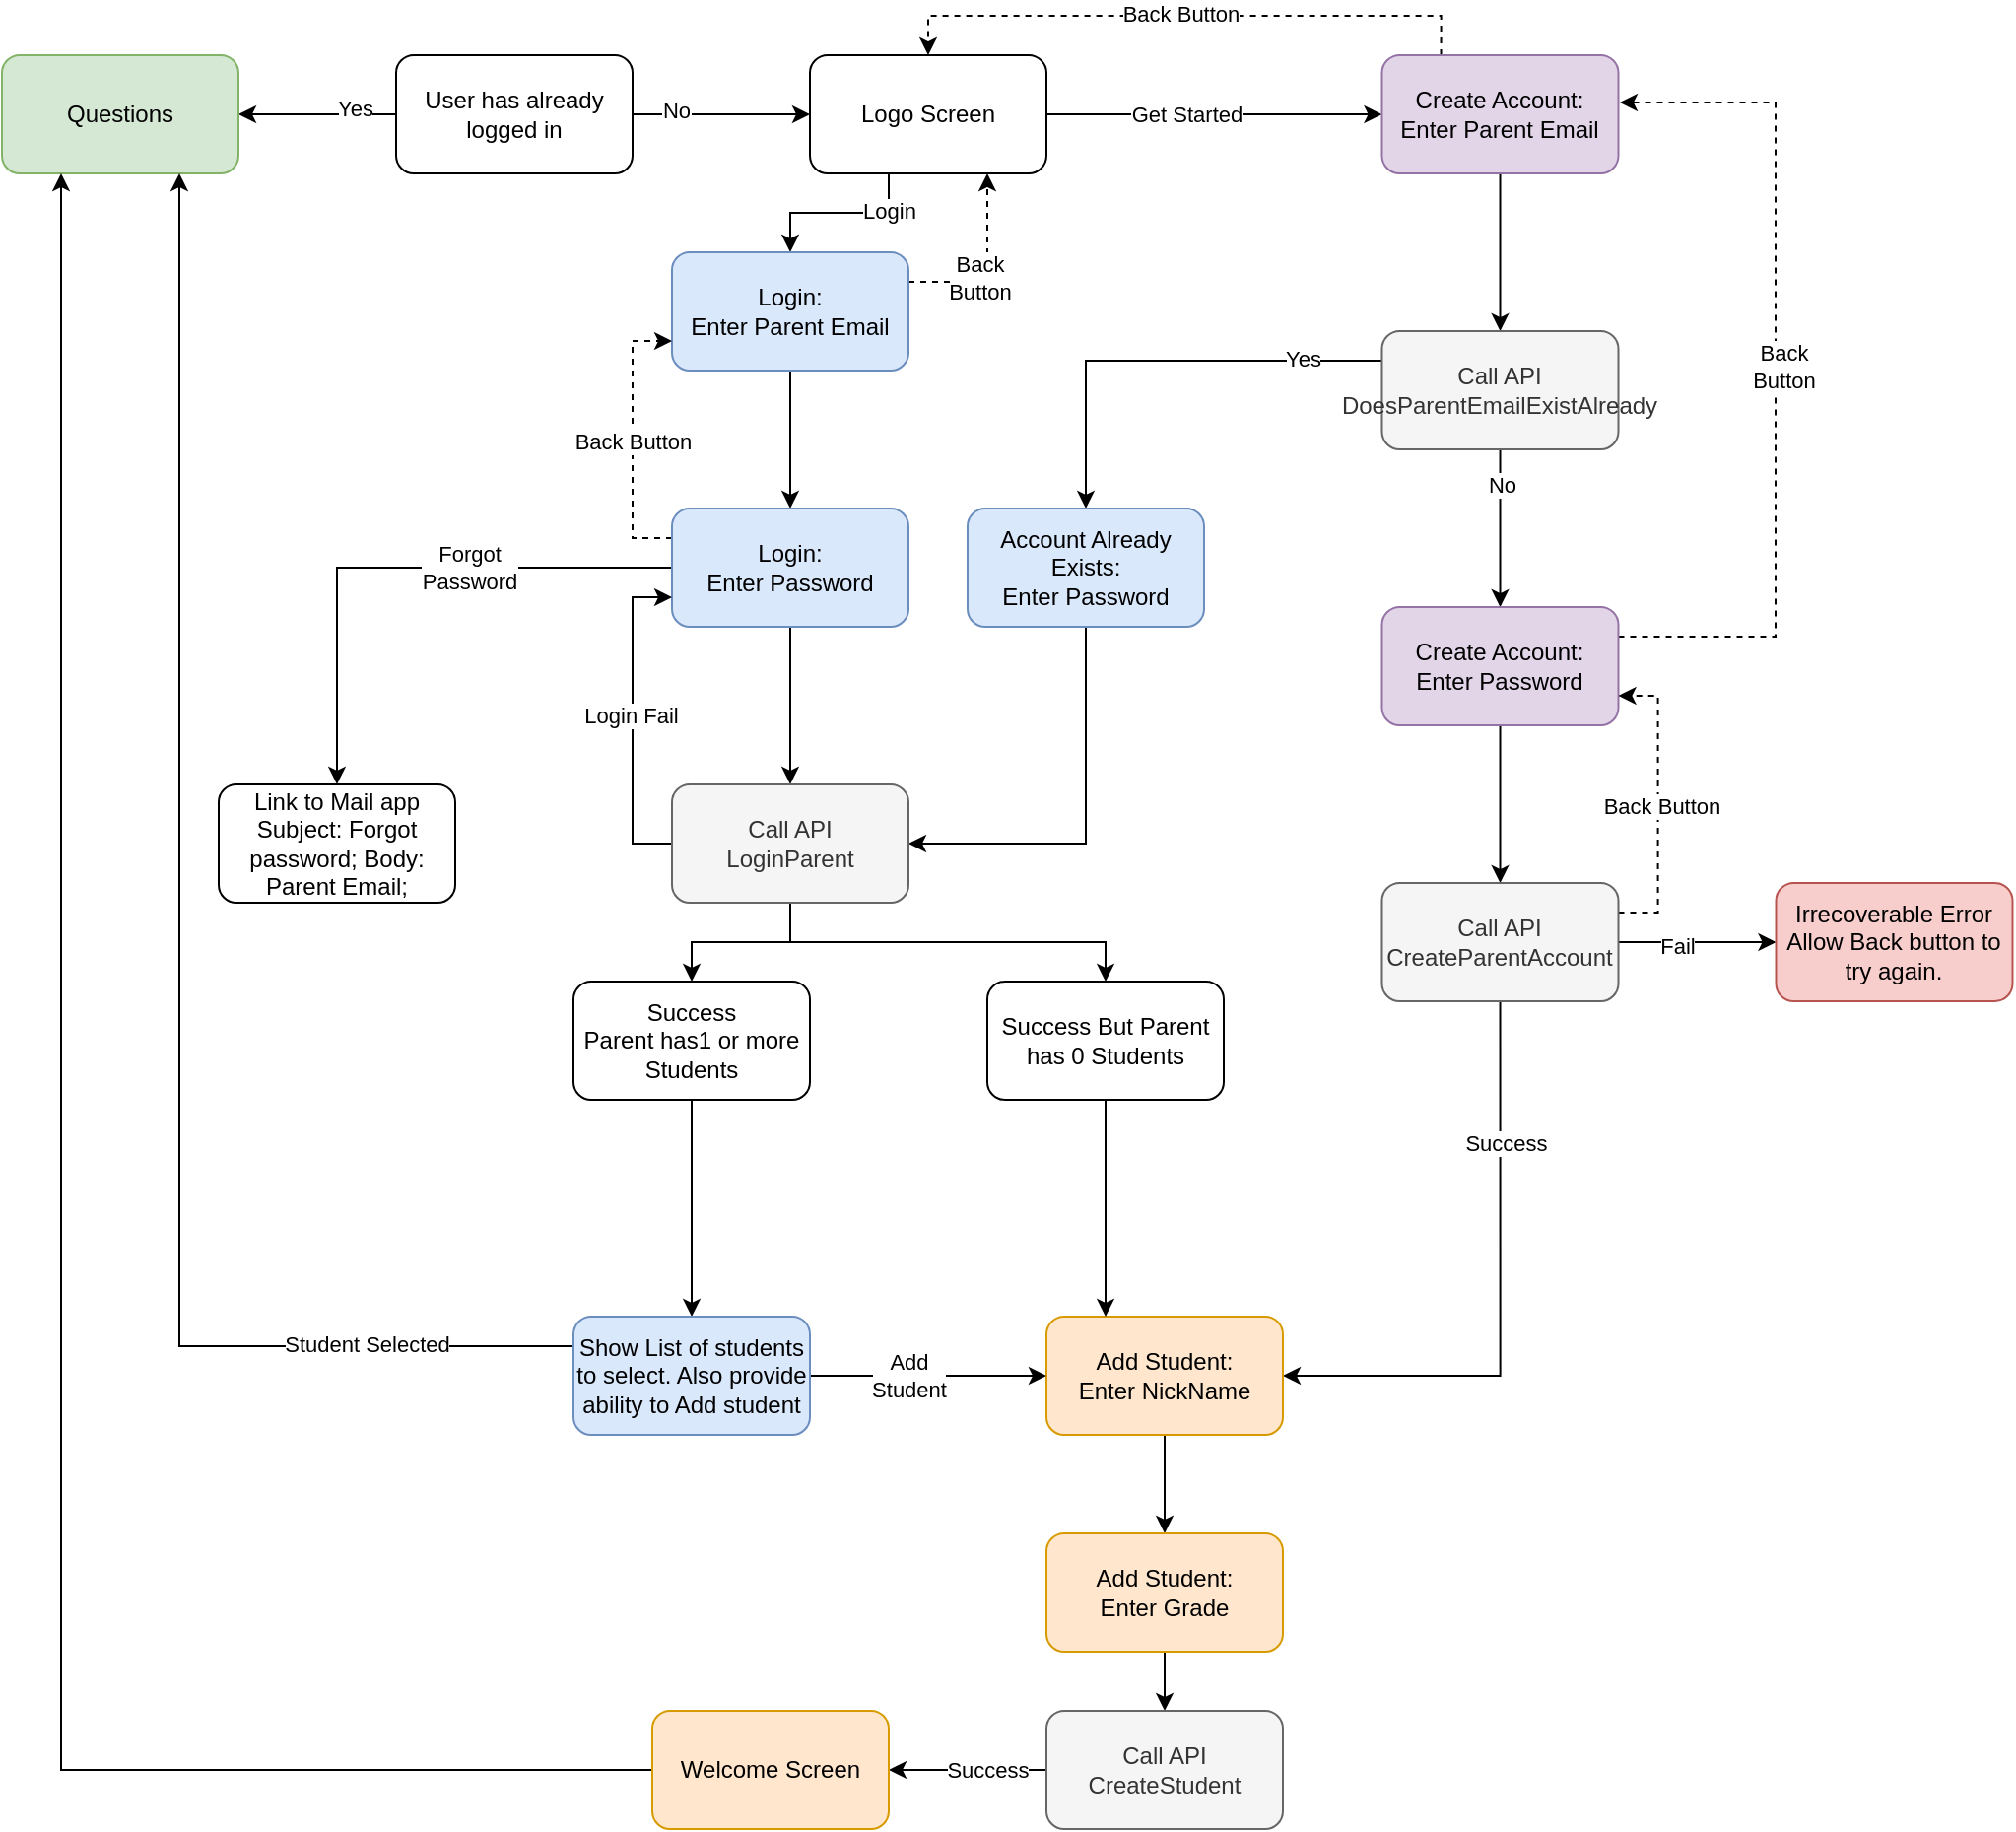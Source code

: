 <mxfile version="21.7.2" type="github">
  <diagram name="Page-1" id="vmIVtsfUiU3wfmPA_YQA">
    <mxGraphModel dx="2954" dy="1142" grid="1" gridSize="10" guides="1" tooltips="1" connect="1" arrows="1" fold="1" page="1" pageScale="1" pageWidth="1100" pageHeight="850" math="0" shadow="0">
      <root>
        <mxCell id="0" />
        <mxCell id="1" parent="0" />
        <mxCell id="P5cGoQy2PzddgMnJaDp2-16" value="" style="edgeStyle=orthogonalEdgeStyle;rounded=0;orthogonalLoop=1;jettySize=auto;html=1;entryX=0;entryY=0.5;entryDx=0;entryDy=0;" parent="1" source="P5cGoQy2PzddgMnJaDp2-1" target="P5cGoQy2PzddgMnJaDp2-21" edge="1">
          <mxGeometry relative="1" as="geometry">
            <mxPoint x="480" y="140" as="targetPoint" />
          </mxGeometry>
        </mxCell>
        <mxCell id="P5cGoQy2PzddgMnJaDp2-20" value="No" style="edgeLabel;html=1;align=center;verticalAlign=middle;resizable=0;points=[];" parent="P5cGoQy2PzddgMnJaDp2-16" vertex="1" connectable="0">
          <mxGeometry x="-0.514" y="2" relative="1" as="geometry">
            <mxPoint as="offset" />
          </mxGeometry>
        </mxCell>
        <mxCell id="P5cGoQy2PzddgMnJaDp2-18" value="" style="edgeStyle=orthogonalEdgeStyle;rounded=0;orthogonalLoop=1;jettySize=auto;html=1;" parent="1" source="P5cGoQy2PzddgMnJaDp2-1" target="P5cGoQy2PzddgMnJaDp2-17" edge="1">
          <mxGeometry relative="1" as="geometry" />
        </mxCell>
        <mxCell id="P5cGoQy2PzddgMnJaDp2-19" value="Yes" style="edgeLabel;html=1;align=center;verticalAlign=middle;resizable=0;points=[];" parent="P5cGoQy2PzddgMnJaDp2-18" vertex="1" connectable="0">
          <mxGeometry x="-0.475" y="-3" relative="1" as="geometry">
            <mxPoint as="offset" />
          </mxGeometry>
        </mxCell>
        <mxCell id="P5cGoQy2PzddgMnJaDp2-1" value="User has already logged in" style="rounded=1;whiteSpace=wrap;html=1;" parent="1" vertex="1">
          <mxGeometry x="270" y="110" width="120" height="60" as="geometry" />
        </mxCell>
        <mxCell id="P5cGoQy2PzddgMnJaDp2-17" value="Questions" style="rounded=1;whiteSpace=wrap;html=1;fillColor=#d5e8d4;strokeColor=#82b366;" parent="1" vertex="1">
          <mxGeometry x="70" y="110" width="120" height="60" as="geometry" />
        </mxCell>
        <mxCell id="P5cGoQy2PzddgMnJaDp2-23" value="" style="edgeStyle=orthogonalEdgeStyle;rounded=0;orthogonalLoop=1;jettySize=auto;html=1;exitX=1;exitY=0.5;exitDx=0;exitDy=0;" parent="1" source="P5cGoQy2PzddgMnJaDp2-21" target="P5cGoQy2PzddgMnJaDp2-22" edge="1">
          <mxGeometry relative="1" as="geometry">
            <mxPoint x="710" y="200" as="sourcePoint" />
          </mxGeometry>
        </mxCell>
        <mxCell id="P5cGoQy2PzddgMnJaDp2-24" value="Get Started" style="edgeLabel;html=1;align=center;verticalAlign=middle;resizable=0;points=[];" parent="P5cGoQy2PzddgMnJaDp2-23" vertex="1" connectable="0">
          <mxGeometry x="-0.525" relative="1" as="geometry">
            <mxPoint x="30" as="offset" />
          </mxGeometry>
        </mxCell>
        <mxCell id="P5cGoQy2PzddgMnJaDp2-50" style="edgeStyle=orthogonalEdgeStyle;rounded=0;orthogonalLoop=1;jettySize=auto;html=1;exitX=0.5;exitY=1;exitDx=0;exitDy=0;" parent="1" source="P5cGoQy2PzddgMnJaDp2-21" target="P5cGoQy2PzddgMnJaDp2-25" edge="1">
          <mxGeometry relative="1" as="geometry">
            <Array as="points">
              <mxPoint x="520" y="170" />
              <mxPoint x="520" y="190" />
              <mxPoint x="470" y="190" />
            </Array>
          </mxGeometry>
        </mxCell>
        <mxCell id="P5cGoQy2PzddgMnJaDp2-51" value="Login" style="edgeLabel;html=1;align=center;verticalAlign=middle;resizable=0;points=[];" parent="P5cGoQy2PzddgMnJaDp2-50" vertex="1" connectable="0">
          <mxGeometry x="-0.301" relative="1" as="geometry">
            <mxPoint as="offset" />
          </mxGeometry>
        </mxCell>
        <mxCell id="P5cGoQy2PzddgMnJaDp2-21" value="Logo Screen" style="rounded=1;whiteSpace=wrap;html=1;" parent="1" vertex="1">
          <mxGeometry x="480" y="110" width="120" height="60" as="geometry" />
        </mxCell>
        <mxCell id="P5cGoQy2PzddgMnJaDp2-30" value="" style="edgeStyle=orthogonalEdgeStyle;rounded=0;orthogonalLoop=1;jettySize=auto;html=1;" parent="1" source="P5cGoQy2PzddgMnJaDp2-22" target="P5cGoQy2PzddgMnJaDp2-29" edge="1">
          <mxGeometry relative="1" as="geometry" />
        </mxCell>
        <mxCell id="5v7Toj7J83Ppl3yIPvHp-8" style="edgeStyle=orthogonalEdgeStyle;rounded=0;orthogonalLoop=1;jettySize=auto;html=1;exitX=0.25;exitY=0;exitDx=0;exitDy=0;entryX=0.5;entryY=0;entryDx=0;entryDy=0;dashed=1;" edge="1" parent="1" source="P5cGoQy2PzddgMnJaDp2-22" target="P5cGoQy2PzddgMnJaDp2-21">
          <mxGeometry relative="1" as="geometry" />
        </mxCell>
        <mxCell id="5v7Toj7J83Ppl3yIPvHp-9" value="Back Button" style="edgeLabel;html=1;align=center;verticalAlign=middle;resizable=0;points=[];" vertex="1" connectable="0" parent="5v7Toj7J83Ppl3yIPvHp-8">
          <mxGeometry x="0.014" y="-1" relative="1" as="geometry">
            <mxPoint as="offset" />
          </mxGeometry>
        </mxCell>
        <mxCell id="P5cGoQy2PzddgMnJaDp2-22" value="Create Account:&lt;br&gt;Enter Parent Email" style="whiteSpace=wrap;html=1;rounded=1;fillColor=#e1d5e7;strokeColor=#9673a6;" parent="1" vertex="1">
          <mxGeometry x="770.25" y="110" width="120" height="60" as="geometry" />
        </mxCell>
        <mxCell id="P5cGoQy2PzddgMnJaDp2-37" style="edgeStyle=orthogonalEdgeStyle;rounded=0;orthogonalLoop=1;jettySize=auto;html=1;exitX=0.5;exitY=1;exitDx=0;exitDy=0;entryX=0.5;entryY=0;entryDx=0;entryDy=0;" parent="1" source="P5cGoQy2PzddgMnJaDp2-25" target="P5cGoQy2PzddgMnJaDp2-34" edge="1">
          <mxGeometry relative="1" as="geometry" />
        </mxCell>
        <mxCell id="P5cGoQy2PzddgMnJaDp2-85" style="edgeStyle=orthogonalEdgeStyle;rounded=0;orthogonalLoop=1;jettySize=auto;html=1;exitX=1;exitY=0.25;exitDx=0;exitDy=0;entryX=0.75;entryY=1;entryDx=0;entryDy=0;dashed=1;" parent="1" source="P5cGoQy2PzddgMnJaDp2-25" target="P5cGoQy2PzddgMnJaDp2-21" edge="1">
          <mxGeometry relative="1" as="geometry" />
        </mxCell>
        <mxCell id="P5cGoQy2PzddgMnJaDp2-86" value="Back &lt;br&gt;Button" style="edgeLabel;html=1;align=center;verticalAlign=middle;resizable=0;points=[];" parent="P5cGoQy2PzddgMnJaDp2-85" vertex="1" connectable="0">
          <mxGeometry x="-0.242" y="2" relative="1" as="geometry">
            <mxPoint as="offset" />
          </mxGeometry>
        </mxCell>
        <mxCell id="P5cGoQy2PzddgMnJaDp2-25" value="Login:&lt;br&gt;Enter Parent Email" style="whiteSpace=wrap;html=1;rounded=1;fillColor=#dae8fc;strokeColor=#6c8ebf;" parent="1" vertex="1">
          <mxGeometry x="410" y="210" width="120" height="60" as="geometry" />
        </mxCell>
        <mxCell id="P5cGoQy2PzddgMnJaDp2-32" value="" style="edgeStyle=orthogonalEdgeStyle;rounded=0;orthogonalLoop=1;jettySize=auto;html=1;" parent="1" source="P5cGoQy2PzddgMnJaDp2-29" target="P5cGoQy2PzddgMnJaDp2-31" edge="1">
          <mxGeometry relative="1" as="geometry" />
        </mxCell>
        <mxCell id="P5cGoQy2PzddgMnJaDp2-33" value="No" style="edgeLabel;html=1;align=center;verticalAlign=middle;resizable=0;points=[];" parent="P5cGoQy2PzddgMnJaDp2-32" vertex="1" connectable="0">
          <mxGeometry x="-0.55" relative="1" as="geometry">
            <mxPoint as="offset" />
          </mxGeometry>
        </mxCell>
        <mxCell id="P5cGoQy2PzddgMnJaDp2-52" style="edgeStyle=orthogonalEdgeStyle;rounded=0;orthogonalLoop=1;jettySize=auto;html=1;exitX=0;exitY=0.25;exitDx=0;exitDy=0;entryX=0.5;entryY=0;entryDx=0;entryDy=0;" parent="1" source="P5cGoQy2PzddgMnJaDp2-29" target="P5cGoQy2PzddgMnJaDp2-43" edge="1">
          <mxGeometry relative="1" as="geometry" />
        </mxCell>
        <mxCell id="P5cGoQy2PzddgMnJaDp2-53" value="Yes" style="edgeLabel;html=1;align=center;verticalAlign=middle;resizable=0;points=[];" parent="P5cGoQy2PzddgMnJaDp2-52" vertex="1" connectable="0">
          <mxGeometry x="-0.642" y="-1" relative="1" as="geometry">
            <mxPoint as="offset" />
          </mxGeometry>
        </mxCell>
        <mxCell id="P5cGoQy2PzddgMnJaDp2-29" value="Call API&lt;br&gt;DoesParentEmailExistAlready" style="whiteSpace=wrap;html=1;rounded=1;fillColor=#f5f5f5;fontColor=#333333;strokeColor=#666666;" parent="1" vertex="1">
          <mxGeometry x="770.25" y="250" width="120" height="60" as="geometry" />
        </mxCell>
        <mxCell id="P5cGoQy2PzddgMnJaDp2-39" value="" style="edgeStyle=orthogonalEdgeStyle;rounded=0;orthogonalLoop=1;jettySize=auto;html=1;" parent="1" source="P5cGoQy2PzddgMnJaDp2-31" target="P5cGoQy2PzddgMnJaDp2-38" edge="1">
          <mxGeometry relative="1" as="geometry" />
        </mxCell>
        <mxCell id="5v7Toj7J83Ppl3yIPvHp-13" style="edgeStyle=orthogonalEdgeStyle;rounded=0;orthogonalLoop=1;jettySize=auto;html=1;exitX=1;exitY=0.25;exitDx=0;exitDy=0;entryX=1.006;entryY=0.4;entryDx=0;entryDy=0;entryPerimeter=0;dashed=1;" edge="1" parent="1" source="P5cGoQy2PzddgMnJaDp2-31" target="P5cGoQy2PzddgMnJaDp2-22">
          <mxGeometry relative="1" as="geometry">
            <Array as="points">
              <mxPoint x="970" y="405" />
              <mxPoint x="970" y="134" />
            </Array>
          </mxGeometry>
        </mxCell>
        <mxCell id="5v7Toj7J83Ppl3yIPvHp-14" value="Back&lt;br&gt;Button" style="edgeLabel;html=1;align=center;verticalAlign=middle;resizable=0;points=[];" vertex="1" connectable="0" parent="5v7Toj7J83Ppl3yIPvHp-13">
          <mxGeometry x="0.013" y="-4" relative="1" as="geometry">
            <mxPoint as="offset" />
          </mxGeometry>
        </mxCell>
        <mxCell id="P5cGoQy2PzddgMnJaDp2-31" value="Create Account:&lt;br&gt;Enter Password" style="whiteSpace=wrap;html=1;rounded=1;fillColor=#e1d5e7;strokeColor=#9673a6;" parent="1" vertex="1">
          <mxGeometry x="770.25" y="390" width="120" height="60" as="geometry" />
        </mxCell>
        <mxCell id="P5cGoQy2PzddgMnJaDp2-48" value="" style="edgeStyle=orthogonalEdgeStyle;rounded=0;orthogonalLoop=1;jettySize=auto;html=1;" parent="1" source="P5cGoQy2PzddgMnJaDp2-34" target="P5cGoQy2PzddgMnJaDp2-47" edge="1">
          <mxGeometry relative="1" as="geometry" />
        </mxCell>
        <mxCell id="P5cGoQy2PzddgMnJaDp2-83" style="edgeStyle=orthogonalEdgeStyle;rounded=0;orthogonalLoop=1;jettySize=auto;html=1;exitX=0;exitY=0.25;exitDx=0;exitDy=0;entryX=0;entryY=0.75;entryDx=0;entryDy=0;dashed=1;" parent="1" source="P5cGoQy2PzddgMnJaDp2-34" target="P5cGoQy2PzddgMnJaDp2-25" edge="1">
          <mxGeometry relative="1" as="geometry" />
        </mxCell>
        <mxCell id="P5cGoQy2PzddgMnJaDp2-84" value="Back Button" style="edgeLabel;html=1;align=center;verticalAlign=middle;resizable=0;points=[];" parent="P5cGoQy2PzddgMnJaDp2-83" vertex="1" connectable="0">
          <mxGeometry x="-0.007" relative="1" as="geometry">
            <mxPoint as="offset" />
          </mxGeometry>
        </mxCell>
        <mxCell id="P5cGoQy2PzddgMnJaDp2-90" value="" style="edgeStyle=orthogonalEdgeStyle;rounded=0;orthogonalLoop=1;jettySize=auto;html=1;" parent="1" source="P5cGoQy2PzddgMnJaDp2-34" target="P5cGoQy2PzddgMnJaDp2-89" edge="1">
          <mxGeometry relative="1" as="geometry" />
        </mxCell>
        <mxCell id="P5cGoQy2PzddgMnJaDp2-91" value="Forgot &lt;br&gt;Password" style="edgeLabel;html=1;align=center;verticalAlign=middle;resizable=0;points=[];" parent="P5cGoQy2PzddgMnJaDp2-90" vertex="1" connectable="0">
          <mxGeometry x="-0.463" y="2" relative="1" as="geometry">
            <mxPoint x="-28" y="-2" as="offset" />
          </mxGeometry>
        </mxCell>
        <mxCell id="P5cGoQy2PzddgMnJaDp2-34" value="Login:&lt;br&gt;Enter Password" style="whiteSpace=wrap;html=1;rounded=1;fillColor=#dae8fc;strokeColor=#6c8ebf;" parent="1" vertex="1">
          <mxGeometry x="410" y="340" width="120" height="60" as="geometry" />
        </mxCell>
        <mxCell id="P5cGoQy2PzddgMnJaDp2-79" style="edgeStyle=orthogonalEdgeStyle;rounded=0;orthogonalLoop=1;jettySize=auto;html=1;exitX=0.5;exitY=1;exitDx=0;exitDy=0;entryX=1;entryY=0.5;entryDx=0;entryDy=0;" parent="1" source="P5cGoQy2PzddgMnJaDp2-38" target="P5cGoQy2PzddgMnJaDp2-40" edge="1">
          <mxGeometry relative="1" as="geometry" />
        </mxCell>
        <mxCell id="P5cGoQy2PzddgMnJaDp2-80" value="Success" style="edgeLabel;html=1;align=center;verticalAlign=middle;resizable=0;points=[];" parent="P5cGoQy2PzddgMnJaDp2-79" vertex="1" connectable="0">
          <mxGeometry x="-0.523" y="2" relative="1" as="geometry">
            <mxPoint as="offset" />
          </mxGeometry>
        </mxCell>
        <mxCell id="5v7Toj7J83Ppl3yIPvHp-2" value="" style="edgeStyle=orthogonalEdgeStyle;rounded=0;orthogonalLoop=1;jettySize=auto;html=1;" edge="1" parent="1" source="P5cGoQy2PzddgMnJaDp2-38" target="5v7Toj7J83Ppl3yIPvHp-1">
          <mxGeometry relative="1" as="geometry" />
        </mxCell>
        <mxCell id="5v7Toj7J83Ppl3yIPvHp-3" value="Fail" style="edgeLabel;html=1;align=center;verticalAlign=middle;resizable=0;points=[];" vertex="1" connectable="0" parent="5v7Toj7J83Ppl3yIPvHp-2">
          <mxGeometry x="-0.281" y="-2" relative="1" as="geometry">
            <mxPoint as="offset" />
          </mxGeometry>
        </mxCell>
        <mxCell id="5v7Toj7J83Ppl3yIPvHp-4" style="edgeStyle=orthogonalEdgeStyle;rounded=0;orthogonalLoop=1;jettySize=auto;html=1;exitX=1;exitY=0.25;exitDx=0;exitDy=0;entryX=1;entryY=0.75;entryDx=0;entryDy=0;dashed=1;" edge="1" parent="1" source="P5cGoQy2PzddgMnJaDp2-38" target="P5cGoQy2PzddgMnJaDp2-31">
          <mxGeometry relative="1" as="geometry" />
        </mxCell>
        <mxCell id="5v7Toj7J83Ppl3yIPvHp-5" value="Back Button" style="edgeLabel;html=1;align=center;verticalAlign=middle;resizable=0;points=[];" vertex="1" connectable="0" parent="5v7Toj7J83Ppl3yIPvHp-4">
          <mxGeometry x="-0.006" y="-1" relative="1" as="geometry">
            <mxPoint as="offset" />
          </mxGeometry>
        </mxCell>
        <mxCell id="P5cGoQy2PzddgMnJaDp2-38" value="Call API&lt;br&gt;CreateParentAccount" style="whiteSpace=wrap;html=1;rounded=1;fillColor=#f5f5f5;fontColor=#333333;strokeColor=#666666;" parent="1" vertex="1">
          <mxGeometry x="770.25" y="530" width="120" height="60" as="geometry" />
        </mxCell>
        <mxCell id="P5cGoQy2PzddgMnJaDp2-71" value="" style="edgeStyle=orthogonalEdgeStyle;rounded=0;orthogonalLoop=1;jettySize=auto;html=1;" parent="1" source="P5cGoQy2PzddgMnJaDp2-40" target="P5cGoQy2PzddgMnJaDp2-70" edge="1">
          <mxGeometry relative="1" as="geometry" />
        </mxCell>
        <mxCell id="P5cGoQy2PzddgMnJaDp2-40" value="Add Student:&lt;br&gt;Enter NickName" style="whiteSpace=wrap;html=1;rounded=1;fillColor=#ffe6cc;strokeColor=#d79b00;" parent="1" vertex="1">
          <mxGeometry x="600" y="750" width="120" height="60" as="geometry" />
        </mxCell>
        <mxCell id="P5cGoQy2PzddgMnJaDp2-46" value="" style="edgeStyle=orthogonalEdgeStyle;rounded=0;orthogonalLoop=1;jettySize=auto;html=1;entryX=1;entryY=0.5;entryDx=0;entryDy=0;exitX=0.5;exitY=1;exitDx=0;exitDy=0;" parent="1" source="P5cGoQy2PzddgMnJaDp2-43" target="P5cGoQy2PzddgMnJaDp2-47" edge="1">
          <mxGeometry relative="1" as="geometry" />
        </mxCell>
        <mxCell id="P5cGoQy2PzddgMnJaDp2-43" value="Account Already Exists:&lt;br&gt;Enter Password" style="whiteSpace=wrap;html=1;rounded=1;fillColor=#dae8fc;strokeColor=#6c8ebf;" parent="1" vertex="1">
          <mxGeometry x="560" y="340" width="120" height="60" as="geometry" />
        </mxCell>
        <mxCell id="P5cGoQy2PzddgMnJaDp2-63" style="edgeStyle=orthogonalEdgeStyle;rounded=0;orthogonalLoop=1;jettySize=auto;html=1;exitX=0.5;exitY=1;exitDx=0;exitDy=0;entryX=0.5;entryY=0;entryDx=0;entryDy=0;" parent="1" source="P5cGoQy2PzddgMnJaDp2-47" target="P5cGoQy2PzddgMnJaDp2-58" edge="1">
          <mxGeometry relative="1" as="geometry" />
        </mxCell>
        <mxCell id="P5cGoQy2PzddgMnJaDp2-66" style="edgeStyle=orthogonalEdgeStyle;rounded=0;orthogonalLoop=1;jettySize=auto;html=1;exitX=0.5;exitY=1;exitDx=0;exitDy=0;" parent="1" source="P5cGoQy2PzddgMnJaDp2-47" target="P5cGoQy2PzddgMnJaDp2-65" edge="1">
          <mxGeometry relative="1" as="geometry" />
        </mxCell>
        <mxCell id="P5cGoQy2PzddgMnJaDp2-81" style="edgeStyle=orthogonalEdgeStyle;rounded=0;orthogonalLoop=1;jettySize=auto;html=1;exitX=0;exitY=0.5;exitDx=0;exitDy=0;entryX=0;entryY=0.75;entryDx=0;entryDy=0;" parent="1" source="P5cGoQy2PzddgMnJaDp2-47" target="P5cGoQy2PzddgMnJaDp2-34" edge="1">
          <mxGeometry relative="1" as="geometry" />
        </mxCell>
        <mxCell id="P5cGoQy2PzddgMnJaDp2-82" value="Login Fail" style="edgeLabel;html=1;align=center;verticalAlign=middle;resizable=0;points=[];" parent="P5cGoQy2PzddgMnJaDp2-81" vertex="1" connectable="0">
          <mxGeometry x="0.031" y="1" relative="1" as="geometry">
            <mxPoint as="offset" />
          </mxGeometry>
        </mxCell>
        <mxCell id="P5cGoQy2PzddgMnJaDp2-47" value="Call API&lt;br&gt;LoginParent" style="whiteSpace=wrap;html=1;rounded=1;fillColor=#f5f5f5;fontColor=#333333;strokeColor=#666666;" parent="1" vertex="1">
          <mxGeometry x="410" y="480" width="120" height="60" as="geometry" />
        </mxCell>
        <mxCell id="P5cGoQy2PzddgMnJaDp2-60" value="" style="edgeStyle=orthogonalEdgeStyle;rounded=0;orthogonalLoop=1;jettySize=auto;html=1;" parent="1" source="P5cGoQy2PzddgMnJaDp2-58" target="P5cGoQy2PzddgMnJaDp2-59" edge="1">
          <mxGeometry relative="1" as="geometry" />
        </mxCell>
        <mxCell id="P5cGoQy2PzddgMnJaDp2-58" value="Success&lt;br&gt;Parent has1 or more Students" style="whiteSpace=wrap;html=1;rounded=1;" parent="1" vertex="1">
          <mxGeometry x="360" y="580" width="120" height="60" as="geometry" />
        </mxCell>
        <mxCell id="P5cGoQy2PzddgMnJaDp2-61" style="edgeStyle=orthogonalEdgeStyle;rounded=0;orthogonalLoop=1;jettySize=auto;html=1;exitX=0;exitY=0.25;exitDx=0;exitDy=0;entryX=0.75;entryY=1;entryDx=0;entryDy=0;" parent="1" source="P5cGoQy2PzddgMnJaDp2-59" target="P5cGoQy2PzddgMnJaDp2-17" edge="1">
          <mxGeometry relative="1" as="geometry" />
        </mxCell>
        <mxCell id="P5cGoQy2PzddgMnJaDp2-62" value="Student Selected" style="edgeLabel;html=1;align=center;verticalAlign=middle;resizable=0;points=[];" parent="P5cGoQy2PzddgMnJaDp2-61" vertex="1" connectable="0">
          <mxGeometry x="-0.735" y="-1" relative="1" as="geometry">
            <mxPoint as="offset" />
          </mxGeometry>
        </mxCell>
        <mxCell id="P5cGoQy2PzddgMnJaDp2-68" style="edgeStyle=orthogonalEdgeStyle;rounded=0;orthogonalLoop=1;jettySize=auto;html=1;" parent="1" source="P5cGoQy2PzddgMnJaDp2-59" target="P5cGoQy2PzddgMnJaDp2-40" edge="1">
          <mxGeometry relative="1" as="geometry" />
        </mxCell>
        <mxCell id="P5cGoQy2PzddgMnJaDp2-69" value="Add &lt;br&gt;Student" style="edgeLabel;html=1;align=center;verticalAlign=middle;resizable=0;points=[];" parent="P5cGoQy2PzddgMnJaDp2-68" vertex="1" connectable="0">
          <mxGeometry x="-0.521" relative="1" as="geometry">
            <mxPoint x="21" as="offset" />
          </mxGeometry>
        </mxCell>
        <mxCell id="P5cGoQy2PzddgMnJaDp2-59" value="Show List of students to select. Also provide ability to Add student" style="whiteSpace=wrap;html=1;rounded=1;fillColor=#dae8fc;strokeColor=#6c8ebf;" parent="1" vertex="1">
          <mxGeometry x="360" y="750" width="120" height="60" as="geometry" />
        </mxCell>
        <mxCell id="P5cGoQy2PzddgMnJaDp2-67" style="edgeStyle=orthogonalEdgeStyle;rounded=0;orthogonalLoop=1;jettySize=auto;html=1;exitX=0.5;exitY=1;exitDx=0;exitDy=0;entryX=0.25;entryY=0;entryDx=0;entryDy=0;" parent="1" source="P5cGoQy2PzddgMnJaDp2-65" target="P5cGoQy2PzddgMnJaDp2-40" edge="1">
          <mxGeometry relative="1" as="geometry" />
        </mxCell>
        <mxCell id="P5cGoQy2PzddgMnJaDp2-65" value="Success But Parent has 0 Students" style="whiteSpace=wrap;html=1;rounded=1;" parent="1" vertex="1">
          <mxGeometry x="570" y="580" width="120" height="60" as="geometry" />
        </mxCell>
        <mxCell id="P5cGoQy2PzddgMnJaDp2-73" value="" style="edgeStyle=orthogonalEdgeStyle;rounded=0;orthogonalLoop=1;jettySize=auto;html=1;" parent="1" source="P5cGoQy2PzddgMnJaDp2-70" target="P5cGoQy2PzddgMnJaDp2-72" edge="1">
          <mxGeometry relative="1" as="geometry" />
        </mxCell>
        <mxCell id="P5cGoQy2PzddgMnJaDp2-70" value="Add Student:&lt;br&gt;Enter Grade" style="whiteSpace=wrap;html=1;rounded=1;fillColor=#ffe6cc;strokeColor=#d79b00;" parent="1" vertex="1">
          <mxGeometry x="600" y="860" width="120" height="60" as="geometry" />
        </mxCell>
        <mxCell id="P5cGoQy2PzddgMnJaDp2-75" value="" style="edgeStyle=orthogonalEdgeStyle;rounded=0;orthogonalLoop=1;jettySize=auto;html=1;" parent="1" source="P5cGoQy2PzddgMnJaDp2-72" target="P5cGoQy2PzddgMnJaDp2-74" edge="1">
          <mxGeometry relative="1" as="geometry" />
        </mxCell>
        <mxCell id="P5cGoQy2PzddgMnJaDp2-76" value="Success" style="edgeLabel;html=1;align=center;verticalAlign=middle;resizable=0;points=[];" parent="P5cGoQy2PzddgMnJaDp2-75" vertex="1" connectable="0">
          <mxGeometry x="-0.551" y="2" relative="1" as="geometry">
            <mxPoint x="-12" y="-2" as="offset" />
          </mxGeometry>
        </mxCell>
        <mxCell id="P5cGoQy2PzddgMnJaDp2-72" value="Call API&lt;br&gt;CreateStudent" style="whiteSpace=wrap;html=1;rounded=1;fillColor=#f5f5f5;fontColor=#333333;strokeColor=#666666;" parent="1" vertex="1">
          <mxGeometry x="600" y="950" width="120" height="60" as="geometry" />
        </mxCell>
        <mxCell id="P5cGoQy2PzddgMnJaDp2-77" style="edgeStyle=orthogonalEdgeStyle;rounded=0;orthogonalLoop=1;jettySize=auto;html=1;exitX=0;exitY=0.5;exitDx=0;exitDy=0;entryX=0.25;entryY=1;entryDx=0;entryDy=0;" parent="1" source="P5cGoQy2PzddgMnJaDp2-74" target="P5cGoQy2PzddgMnJaDp2-17" edge="1">
          <mxGeometry relative="1" as="geometry" />
        </mxCell>
        <mxCell id="P5cGoQy2PzddgMnJaDp2-74" value="Welcome Screen" style="whiteSpace=wrap;html=1;rounded=1;fillColor=#ffe6cc;strokeColor=#d79b00;" parent="1" vertex="1">
          <mxGeometry x="400" y="950" width="120" height="60" as="geometry" />
        </mxCell>
        <mxCell id="P5cGoQy2PzddgMnJaDp2-89" value="Link to Mail app&lt;br&gt;Subject: Forgot password; Body: Parent Email;" style="whiteSpace=wrap;html=1;rounded=1;" parent="1" vertex="1">
          <mxGeometry x="180" y="480" width="120" height="60" as="geometry" />
        </mxCell>
        <mxCell id="5v7Toj7J83Ppl3yIPvHp-1" value="Irrecoverable Error&lt;br&gt;Allow Back button to try again." style="whiteSpace=wrap;html=1;rounded=1;fillColor=#f8cecc;strokeColor=#b85450;" vertex="1" parent="1">
          <mxGeometry x="970.25" y="530" width="120" height="60" as="geometry" />
        </mxCell>
      </root>
    </mxGraphModel>
  </diagram>
</mxfile>
